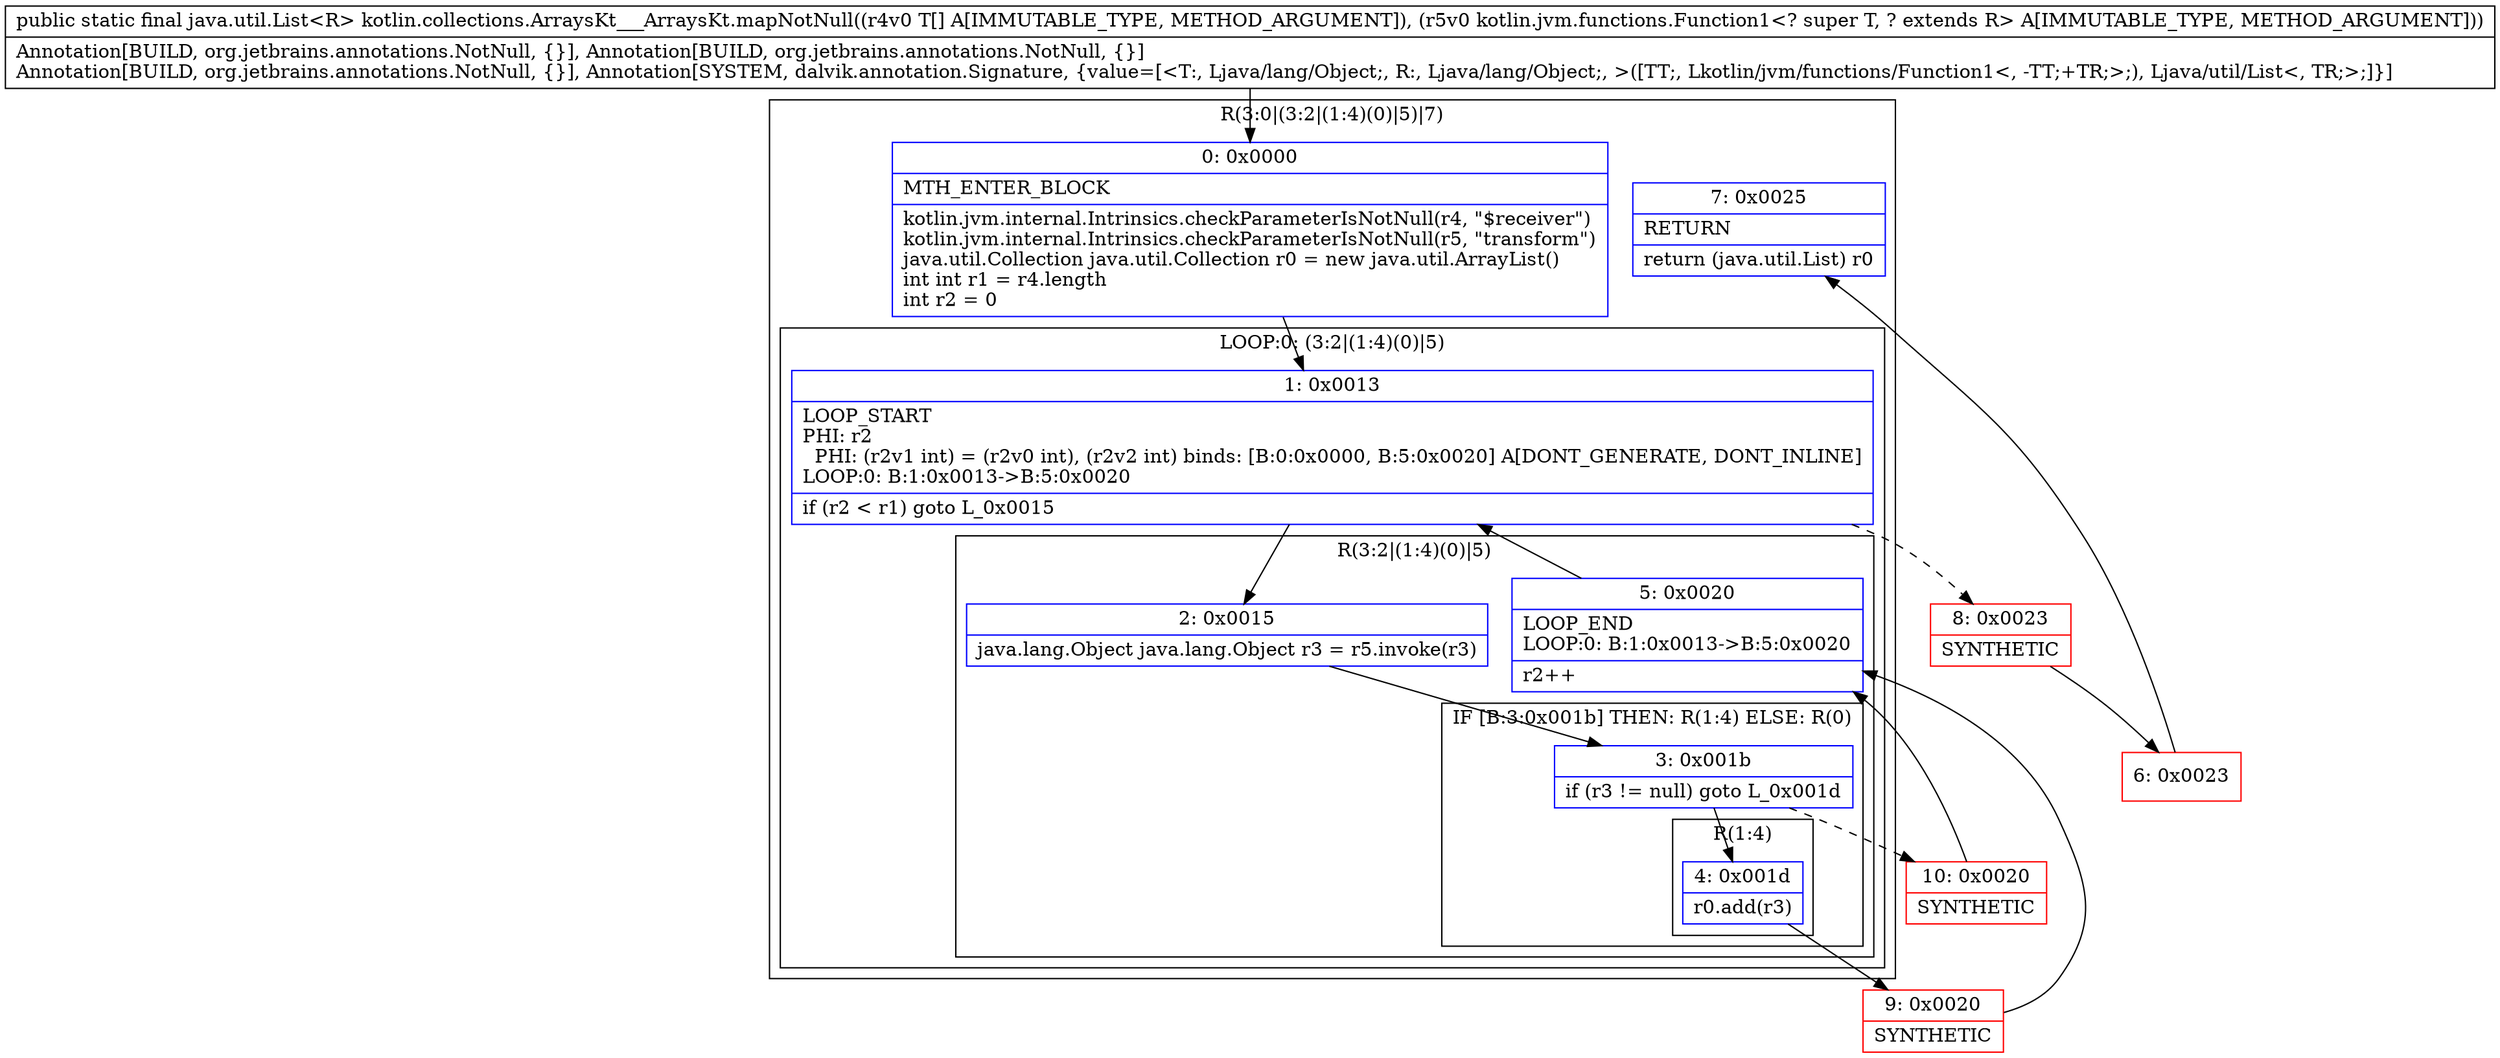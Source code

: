 digraph "CFG forkotlin.collections.ArraysKt___ArraysKt.mapNotNull([Ljava\/lang\/Object;Lkotlin\/jvm\/functions\/Function1;)Ljava\/util\/List;" {
subgraph cluster_Region_1526286148 {
label = "R(3:0|(3:2|(1:4)(0)|5)|7)";
node [shape=record,color=blue];
Node_0 [shape=record,label="{0\:\ 0x0000|MTH_ENTER_BLOCK\l|kotlin.jvm.internal.Intrinsics.checkParameterIsNotNull(r4, \"$receiver\")\lkotlin.jvm.internal.Intrinsics.checkParameterIsNotNull(r5, \"transform\")\ljava.util.Collection java.util.Collection r0 = new java.util.ArrayList()\lint int r1 = r4.length\lint r2 = 0\l}"];
subgraph cluster_LoopRegion_1033269271 {
label = "LOOP:0: (3:2|(1:4)(0)|5)";
node [shape=record,color=blue];
Node_1 [shape=record,label="{1\:\ 0x0013|LOOP_START\lPHI: r2 \l  PHI: (r2v1 int) = (r2v0 int), (r2v2 int) binds: [B:0:0x0000, B:5:0x0020] A[DONT_GENERATE, DONT_INLINE]\lLOOP:0: B:1:0x0013\-\>B:5:0x0020\l|if (r2 \< r1) goto L_0x0015\l}"];
subgraph cluster_Region_1211880937 {
label = "R(3:2|(1:4)(0)|5)";
node [shape=record,color=blue];
Node_2 [shape=record,label="{2\:\ 0x0015|java.lang.Object java.lang.Object r3 = r5.invoke(r3)\l}"];
subgraph cluster_IfRegion_2103750745 {
label = "IF [B:3:0x001b] THEN: R(1:4) ELSE: R(0)";
node [shape=record,color=blue];
Node_3 [shape=record,label="{3\:\ 0x001b|if (r3 != null) goto L_0x001d\l}"];
subgraph cluster_Region_1222136186 {
label = "R(1:4)";
node [shape=record,color=blue];
Node_4 [shape=record,label="{4\:\ 0x001d|r0.add(r3)\l}"];
}
subgraph cluster_Region_56447988 {
label = "R(0)";
node [shape=record,color=blue];
}
}
Node_5 [shape=record,label="{5\:\ 0x0020|LOOP_END\lLOOP:0: B:1:0x0013\-\>B:5:0x0020\l|r2++\l}"];
}
}
Node_7 [shape=record,label="{7\:\ 0x0025|RETURN\l|return (java.util.List) r0\l}"];
}
Node_6 [shape=record,color=red,label="{6\:\ 0x0023}"];
Node_8 [shape=record,color=red,label="{8\:\ 0x0023|SYNTHETIC\l}"];
Node_9 [shape=record,color=red,label="{9\:\ 0x0020|SYNTHETIC\l}"];
Node_10 [shape=record,color=red,label="{10\:\ 0x0020|SYNTHETIC\l}"];
MethodNode[shape=record,label="{public static final java.util.List\<R\> kotlin.collections.ArraysKt___ArraysKt.mapNotNull((r4v0 T[] A[IMMUTABLE_TYPE, METHOD_ARGUMENT]), (r5v0 kotlin.jvm.functions.Function1\<? super T, ? extends R\> A[IMMUTABLE_TYPE, METHOD_ARGUMENT]))  | Annotation[BUILD, org.jetbrains.annotations.NotNull, \{\}], Annotation[BUILD, org.jetbrains.annotations.NotNull, \{\}]\lAnnotation[BUILD, org.jetbrains.annotations.NotNull, \{\}], Annotation[SYSTEM, dalvik.annotation.Signature, \{value=[\<T:, Ljava\/lang\/Object;, R:, Ljava\/lang\/Object;, \>([TT;, Lkotlin\/jvm\/functions\/Function1\<, \-TT;+TR;\>;), Ljava\/util\/List\<, TR;\>;]\}]\l}"];
MethodNode -> Node_0;
Node_0 -> Node_1;
Node_1 -> Node_2;
Node_1 -> Node_8[style=dashed];
Node_2 -> Node_3;
Node_3 -> Node_4;
Node_3 -> Node_10[style=dashed];
Node_4 -> Node_9;
Node_5 -> Node_1;
Node_6 -> Node_7;
Node_8 -> Node_6;
Node_9 -> Node_5;
Node_10 -> Node_5;
}

